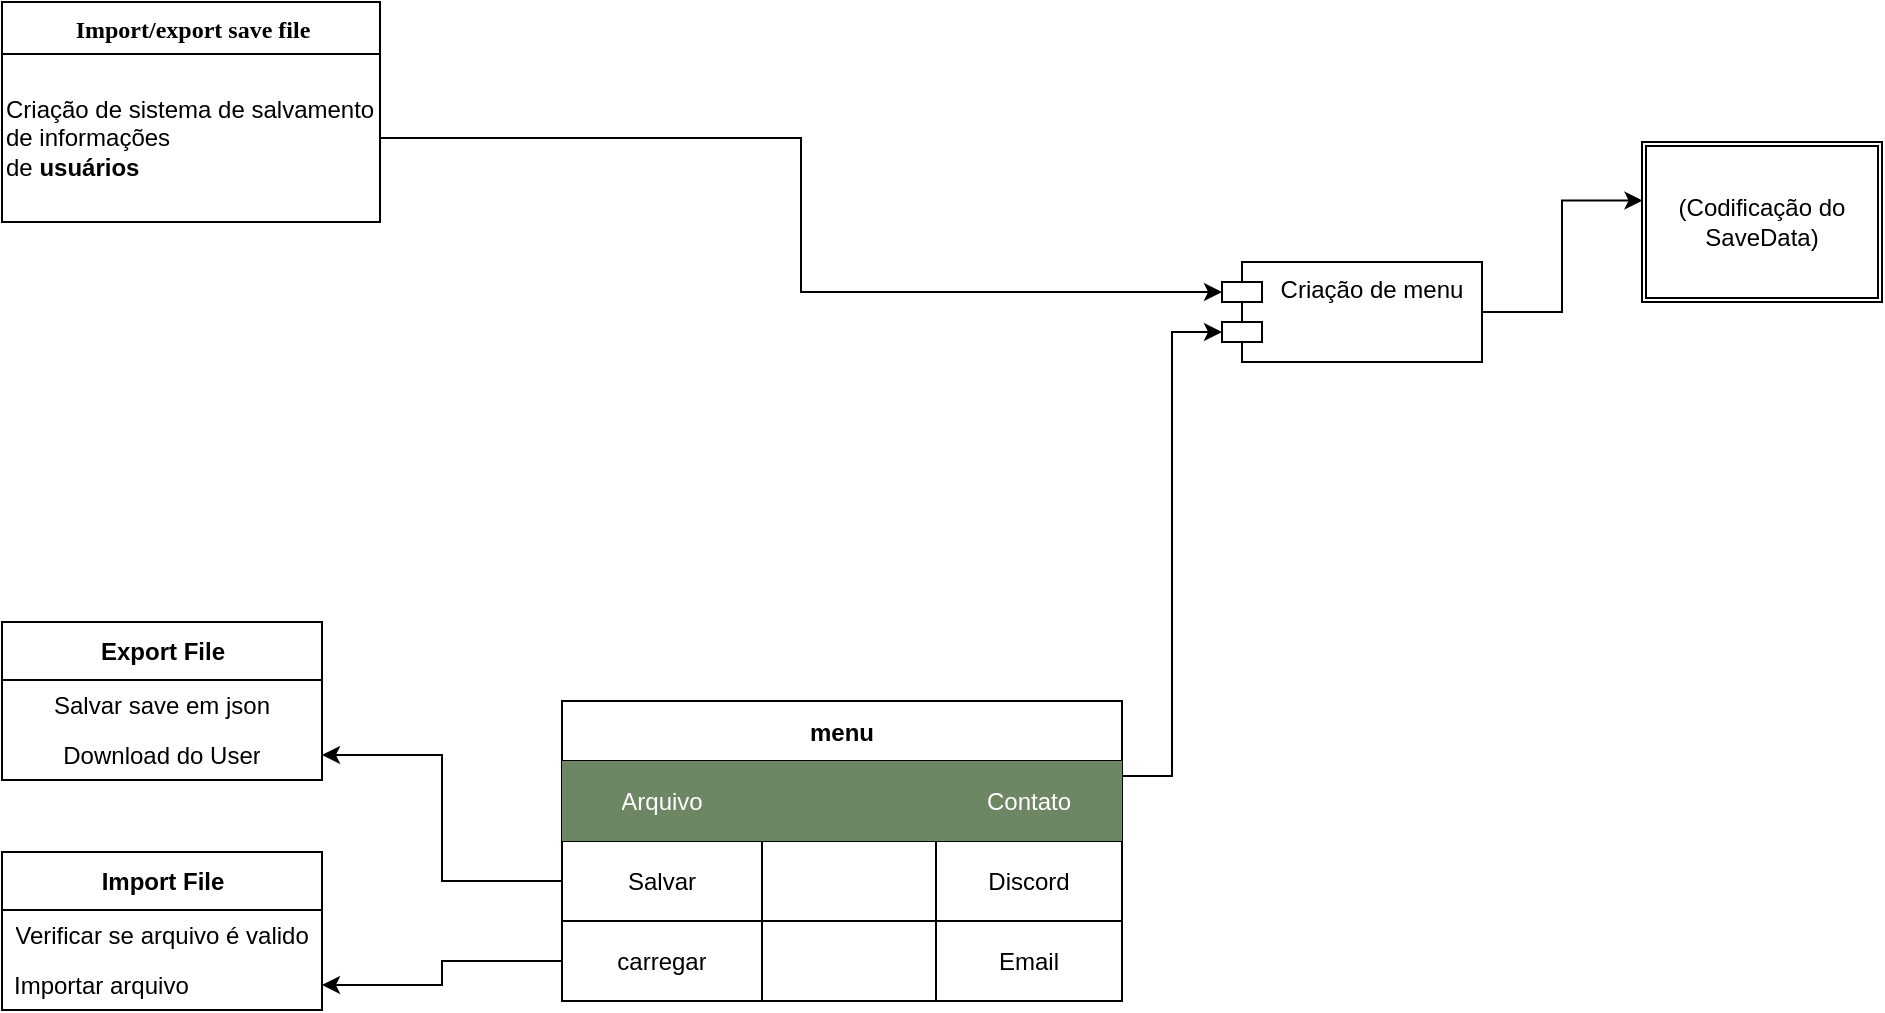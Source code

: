 <mxfile version="20.2.3" type="github">
  <diagram name="Page-1" id="9f46799a-70d6-7492-0946-bef42562c5a5">
    <mxGraphModel dx="948" dy="576" grid="1" gridSize="10" guides="1" tooltips="1" connect="1" arrows="1" fold="1" page="1" pageScale="1" pageWidth="1100" pageHeight="850" background="none" math="0" shadow="0">
      <root>
        <mxCell id="0" />
        <mxCell id="1" parent="0" />
        <mxCell id="78961159f06e98e8-17" value="Import/export save file" style="swimlane;html=1;fontStyle=1;align=center;verticalAlign=top;childLayout=stackLayout;horizontal=1;startSize=26;horizontalStack=0;resizeParent=1;resizeLast=0;collapsible=1;marginBottom=0;swimlaneFillColor=#ffffff;rounded=0;shadow=0;comic=0;labelBackgroundColor=none;strokeWidth=1;fillColor=none;fontFamily=Verdana;fontSize=12" parent="1" vertex="1">
          <mxGeometry x="40" width="189" height="110" as="geometry" />
        </mxCell>
        <mxCell id="WiwQQnGysN5FODEZbH94-16" value="Criação de sistema de salvamento de informações&amp;nbsp;&lt;br&gt;de &lt;b&gt;usuários&lt;/b&gt;" style="whiteSpace=wrap;html=1;aspect=fixed;align=left;" parent="78961159f06e98e8-17" vertex="1">
          <mxGeometry y="26" width="189" height="84" as="geometry" />
        </mxCell>
        <mxCell id="WiwQQnGysN5FODEZbH94-84" style="edgeStyle=orthogonalEdgeStyle;rounded=0;orthogonalLoop=1;jettySize=auto;html=1;entryX=0.002;entryY=0.366;entryDx=0;entryDy=0;entryPerimeter=0;" parent="1" source="WiwQQnGysN5FODEZbH94-53" edge="1" target="WiwQQnGysN5FODEZbH94-82">
          <mxGeometry relative="1" as="geometry">
            <mxPoint x="720" y="265" as="targetPoint" />
          </mxGeometry>
        </mxCell>
        <mxCell id="WiwQQnGysN5FODEZbH94-53" value="Criação de menu" style="shape=module;align=left;spacingLeft=20;align=center;verticalAlign=top;" parent="1" vertex="1">
          <mxGeometry x="650" y="130" width="130" height="50" as="geometry" />
        </mxCell>
        <mxCell id="B5Cqe_gx7_BWzeAKwgDc-2" style="edgeStyle=orthogonalEdgeStyle;rounded=0;orthogonalLoop=1;jettySize=auto;html=1;exitX=1;exitY=0.25;exitDx=0;exitDy=0;entryX=0;entryY=0;entryDx=0;entryDy=35;entryPerimeter=0;" edge="1" parent="1" source="WiwQQnGysN5FODEZbH94-54" target="WiwQQnGysN5FODEZbH94-53">
          <mxGeometry relative="1" as="geometry" />
        </mxCell>
        <mxCell id="WiwQQnGysN5FODEZbH94-54" value="menu" style="shape=table;startSize=30;container=1;collapsible=0;childLayout=tableLayout;fontStyle=1;align=center;" parent="1" vertex="1">
          <mxGeometry x="320" y="349.5" width="280" height="150" as="geometry" />
        </mxCell>
        <mxCell id="WiwQQnGysN5FODEZbH94-55" value="" style="shape=tableRow;horizontal=0;startSize=0;swimlaneHead=0;swimlaneBody=0;top=0;left=0;bottom=0;right=0;collapsible=0;dropTarget=0;fillColor=none;points=[[0,0.5],[1,0.5]];portConstraint=eastwest;" parent="WiwQQnGysN5FODEZbH94-54" vertex="1">
          <mxGeometry y="30" width="280" height="40" as="geometry" />
        </mxCell>
        <mxCell id="WiwQQnGysN5FODEZbH94-56" value="Arquivo" style="shape=partialRectangle;html=1;whiteSpace=wrap;connectable=0;fillColor=#6d8764;top=0;left=0;bottom=0;right=0;overflow=hidden;strokeColor=#3A5431;fontColor=#ffffff;" parent="WiwQQnGysN5FODEZbH94-55" vertex="1">
          <mxGeometry width="100" height="40" as="geometry">
            <mxRectangle width="100" height="40" as="alternateBounds" />
          </mxGeometry>
        </mxCell>
        <mxCell id="WiwQQnGysN5FODEZbH94-57" value="" style="shape=partialRectangle;html=1;whiteSpace=wrap;connectable=0;fillColor=#6d8764;top=0;left=0;bottom=0;right=0;overflow=hidden;fontColor=#ffffff;strokeColor=#3A5431;" parent="WiwQQnGysN5FODEZbH94-55" vertex="1">
          <mxGeometry x="100" width="87" height="40" as="geometry">
            <mxRectangle width="87" height="40" as="alternateBounds" />
          </mxGeometry>
        </mxCell>
        <mxCell id="WiwQQnGysN5FODEZbH94-58" value="Contato" style="shape=partialRectangle;html=1;whiteSpace=wrap;connectable=0;fillColor=#6d8764;top=0;left=0;bottom=0;right=0;overflow=hidden;fontColor=#ffffff;strokeColor=#3A5431;" parent="WiwQQnGysN5FODEZbH94-55" vertex="1">
          <mxGeometry x="187" width="93" height="40" as="geometry">
            <mxRectangle width="93" height="40" as="alternateBounds" />
          </mxGeometry>
        </mxCell>
        <mxCell id="WiwQQnGysN5FODEZbH94-59" value="" style="shape=tableRow;horizontal=0;startSize=0;swimlaneHead=0;swimlaneBody=0;top=0;left=0;bottom=0;right=0;collapsible=0;dropTarget=0;fillColor=none;points=[[0,0.5],[1,0.5]];portConstraint=eastwest;" parent="WiwQQnGysN5FODEZbH94-54" vertex="1">
          <mxGeometry y="70" width="280" height="40" as="geometry" />
        </mxCell>
        <mxCell id="WiwQQnGysN5FODEZbH94-60" value="Salvar" style="shape=partialRectangle;html=1;whiteSpace=wrap;connectable=0;fillColor=none;top=0;left=0;bottom=0;right=0;overflow=hidden;" parent="WiwQQnGysN5FODEZbH94-59" vertex="1">
          <mxGeometry width="100" height="40" as="geometry">
            <mxRectangle width="100" height="40" as="alternateBounds" />
          </mxGeometry>
        </mxCell>
        <mxCell id="WiwQQnGysN5FODEZbH94-61" value="" style="shape=partialRectangle;html=1;whiteSpace=wrap;connectable=0;fillColor=none;top=0;left=0;bottom=0;right=0;overflow=hidden;" parent="WiwQQnGysN5FODEZbH94-59" vertex="1">
          <mxGeometry x="100" width="87" height="40" as="geometry">
            <mxRectangle width="87" height="40" as="alternateBounds" />
          </mxGeometry>
        </mxCell>
        <mxCell id="WiwQQnGysN5FODEZbH94-62" value="Discord" style="shape=partialRectangle;html=1;whiteSpace=wrap;connectable=0;fillColor=none;top=0;left=0;bottom=0;right=0;overflow=hidden;" parent="WiwQQnGysN5FODEZbH94-59" vertex="1">
          <mxGeometry x="187" width="93" height="40" as="geometry">
            <mxRectangle width="93" height="40" as="alternateBounds" />
          </mxGeometry>
        </mxCell>
        <mxCell id="WiwQQnGysN5FODEZbH94-63" value="" style="shape=tableRow;horizontal=0;startSize=0;swimlaneHead=0;swimlaneBody=0;top=0;left=0;bottom=0;right=0;collapsible=0;dropTarget=0;fillColor=none;points=[[0,0.5],[1,0.5]];portConstraint=eastwest;" parent="WiwQQnGysN5FODEZbH94-54" vertex="1">
          <mxGeometry y="110" width="280" height="40" as="geometry" />
        </mxCell>
        <mxCell id="WiwQQnGysN5FODEZbH94-64" value="carregar" style="shape=partialRectangle;html=1;whiteSpace=wrap;connectable=0;fillColor=none;top=0;left=0;bottom=0;right=0;overflow=hidden;" parent="WiwQQnGysN5FODEZbH94-63" vertex="1">
          <mxGeometry width="100" height="40" as="geometry">
            <mxRectangle width="100" height="40" as="alternateBounds" />
          </mxGeometry>
        </mxCell>
        <mxCell id="WiwQQnGysN5FODEZbH94-65" value="" style="shape=partialRectangle;html=1;whiteSpace=wrap;connectable=0;fillColor=none;top=0;left=0;bottom=0;right=0;overflow=hidden;" parent="WiwQQnGysN5FODEZbH94-63" vertex="1">
          <mxGeometry x="100" width="87" height="40" as="geometry">
            <mxRectangle width="87" height="40" as="alternateBounds" />
          </mxGeometry>
        </mxCell>
        <mxCell id="WiwQQnGysN5FODEZbH94-66" value="Email" style="shape=partialRectangle;html=1;whiteSpace=wrap;connectable=0;fillColor=none;top=0;left=0;bottom=0;right=0;overflow=hidden;" parent="WiwQQnGysN5FODEZbH94-63" vertex="1">
          <mxGeometry x="187" width="93" height="40" as="geometry">
            <mxRectangle width="93" height="40" as="alternateBounds" />
          </mxGeometry>
        </mxCell>
        <mxCell id="WiwQQnGysN5FODEZbH94-70" value="Import File" style="swimlane;fontStyle=1;align=center;verticalAlign=middle;childLayout=stackLayout;horizontal=1;startSize=29;horizontalStack=0;resizeParent=1;resizeParentMax=0;resizeLast=0;collapsible=0;marginBottom=0;html=1;" parent="1" vertex="1">
          <mxGeometry x="40" y="425" width="160" height="79" as="geometry" />
        </mxCell>
        <mxCell id="WiwQQnGysN5FODEZbH94-71" value="Verificar se arquivo é valido" style="text;html=1;strokeColor=none;fillColor=none;align=center;verticalAlign=middle;spacingLeft=4;spacingRight=4;overflow=hidden;rotatable=0;points=[[0,0.5],[1,0.5]];portConstraint=eastwest;" parent="WiwQQnGysN5FODEZbH94-70" vertex="1">
          <mxGeometry y="29" width="160" height="25" as="geometry" />
        </mxCell>
        <mxCell id="WiwQQnGysN5FODEZbH94-72" value="Importar arquivo" style="text;html=1;strokeColor=none;fillColor=none;align=left;verticalAlign=middle;spacingLeft=4;spacingRight=4;overflow=hidden;rotatable=0;points=[[0,0.5],[1,0.5]];portConstraint=eastwest;" parent="WiwQQnGysN5FODEZbH94-70" vertex="1">
          <mxGeometry y="54" width="160" height="25" as="geometry" />
        </mxCell>
        <mxCell id="WiwQQnGysN5FODEZbH94-75" value="Export File" style="swimlane;fontStyle=1;align=center;verticalAlign=middle;childLayout=stackLayout;horizontal=1;startSize=29;horizontalStack=0;resizeParent=1;resizeParentMax=0;resizeLast=0;collapsible=0;marginBottom=0;html=1;" parent="1" vertex="1">
          <mxGeometry x="40" y="310" width="160" height="79" as="geometry" />
        </mxCell>
        <mxCell id="WiwQQnGysN5FODEZbH94-76" value="Salvar save em json" style="text;html=1;strokeColor=none;fillColor=none;align=center;verticalAlign=middle;spacingLeft=4;spacingRight=4;overflow=hidden;rotatable=0;points=[[0,0.5],[1,0.5]];portConstraint=eastwest;" parent="WiwQQnGysN5FODEZbH94-75" vertex="1">
          <mxGeometry y="29" width="160" height="25" as="geometry" />
        </mxCell>
        <mxCell id="WiwQQnGysN5FODEZbH94-77" value="Download do User" style="text;html=1;strokeColor=none;fillColor=none;align=center;verticalAlign=middle;spacingLeft=4;spacingRight=4;overflow=hidden;rotatable=0;points=[[0,0.5],[1,0.5]];portConstraint=eastwest;" parent="WiwQQnGysN5FODEZbH94-75" vertex="1">
          <mxGeometry y="54" width="160" height="25" as="geometry" />
        </mxCell>
        <mxCell id="WiwQQnGysN5FODEZbH94-79" style="edgeStyle=orthogonalEdgeStyle;rounded=0;orthogonalLoop=1;jettySize=auto;html=1;entryX=1;entryY=0.5;entryDx=0;entryDy=0;" parent="1" source="WiwQQnGysN5FODEZbH94-59" target="WiwQQnGysN5FODEZbH94-77" edge="1">
          <mxGeometry relative="1" as="geometry" />
        </mxCell>
        <mxCell id="WiwQQnGysN5FODEZbH94-80" style="edgeStyle=orthogonalEdgeStyle;rounded=0;orthogonalLoop=1;jettySize=auto;html=1;entryX=1;entryY=0.5;entryDx=0;entryDy=0;" parent="1" source="WiwQQnGysN5FODEZbH94-63" target="WiwQQnGysN5FODEZbH94-72" edge="1">
          <mxGeometry relative="1" as="geometry" />
        </mxCell>
        <mxCell id="WiwQQnGysN5FODEZbH94-82" value="(Codificação do SaveData)" style="shape=ext;double=1;rounded=0;whiteSpace=wrap;html=1;" parent="1" vertex="1">
          <mxGeometry x="860" y="70" width="120" height="80" as="geometry" />
        </mxCell>
        <mxCell id="B5Cqe_gx7_BWzeAKwgDc-1" style="edgeStyle=orthogonalEdgeStyle;rounded=0;orthogonalLoop=1;jettySize=auto;html=1;exitX=1;exitY=0.5;exitDx=0;exitDy=0;entryX=0;entryY=0;entryDx=0;entryDy=15;entryPerimeter=0;" edge="1" parent="1" source="WiwQQnGysN5FODEZbH94-16" target="WiwQQnGysN5FODEZbH94-53">
          <mxGeometry relative="1" as="geometry" />
        </mxCell>
      </root>
    </mxGraphModel>
  </diagram>
</mxfile>

